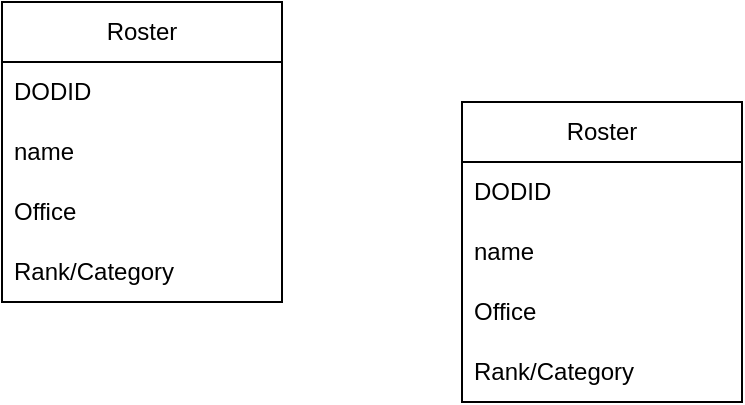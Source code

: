 <mxfile version="24.7.7">
  <diagram id="C5RBs43oDa-KdzZeNtuy" name="Page-1">
    <mxGraphModel dx="2641" dy="977" grid="1" gridSize="10" guides="1" tooltips="1" connect="1" arrows="1" fold="1" page="1" pageScale="1" pageWidth="827" pageHeight="1169" math="0" shadow="0">
      <root>
        <mxCell id="WIyWlLk6GJQsqaUBKTNV-0" />
        <mxCell id="WIyWlLk6GJQsqaUBKTNV-1" parent="WIyWlLk6GJQsqaUBKTNV-0" />
        <mxCell id="vUlH6Vl6wth67uqRiwSG-0" value="Roster" style="swimlane;fontStyle=0;childLayout=stackLayout;horizontal=1;startSize=30;horizontalStack=0;resizeParent=1;resizeParentMax=0;resizeLast=0;collapsible=1;marginBottom=0;whiteSpace=wrap;html=1;" vertex="1" parent="WIyWlLk6GJQsqaUBKTNV-1">
          <mxGeometry x="60" y="240" width="140" height="150" as="geometry" />
        </mxCell>
        <mxCell id="vUlH6Vl6wth67uqRiwSG-1" value="DODID" style="text;strokeColor=none;fillColor=none;align=left;verticalAlign=middle;spacingLeft=4;spacingRight=4;overflow=hidden;points=[[0,0.5],[1,0.5]];portConstraint=eastwest;rotatable=0;whiteSpace=wrap;html=1;" vertex="1" parent="vUlH6Vl6wth67uqRiwSG-0">
          <mxGeometry y="30" width="140" height="30" as="geometry" />
        </mxCell>
        <mxCell id="vUlH6Vl6wth67uqRiwSG-2" value="name" style="text;strokeColor=none;fillColor=none;align=left;verticalAlign=middle;spacingLeft=4;spacingRight=4;overflow=hidden;points=[[0,0.5],[1,0.5]];portConstraint=eastwest;rotatable=0;whiteSpace=wrap;html=1;" vertex="1" parent="vUlH6Vl6wth67uqRiwSG-0">
          <mxGeometry y="60" width="140" height="30" as="geometry" />
        </mxCell>
        <mxCell id="vUlH6Vl6wth67uqRiwSG-4" value="Office" style="text;strokeColor=none;fillColor=none;align=left;verticalAlign=middle;spacingLeft=4;spacingRight=4;overflow=hidden;points=[[0,0.5],[1,0.5]];portConstraint=eastwest;rotatable=0;whiteSpace=wrap;html=1;" vertex="1" parent="vUlH6Vl6wth67uqRiwSG-0">
          <mxGeometry y="90" width="140" height="30" as="geometry" />
        </mxCell>
        <mxCell id="vUlH6Vl6wth67uqRiwSG-6" value="Rank/Category" style="text;strokeColor=none;fillColor=none;align=left;verticalAlign=middle;spacingLeft=4;spacingRight=4;overflow=hidden;points=[[0,0.5],[1,0.5]];portConstraint=eastwest;rotatable=0;whiteSpace=wrap;html=1;" vertex="1" parent="vUlH6Vl6wth67uqRiwSG-0">
          <mxGeometry y="120" width="140" height="30" as="geometry" />
        </mxCell>
        <mxCell id="vUlH6Vl6wth67uqRiwSG-7" value="Roster" style="swimlane;fontStyle=0;childLayout=stackLayout;horizontal=1;startSize=30;horizontalStack=0;resizeParent=1;resizeParentMax=0;resizeLast=0;collapsible=1;marginBottom=0;whiteSpace=wrap;html=1;" vertex="1" parent="WIyWlLk6GJQsqaUBKTNV-1">
          <mxGeometry x="290" y="290" width="140" height="150" as="geometry" />
        </mxCell>
        <mxCell id="vUlH6Vl6wth67uqRiwSG-8" value="DODID" style="text;strokeColor=none;fillColor=none;align=left;verticalAlign=middle;spacingLeft=4;spacingRight=4;overflow=hidden;points=[[0,0.5],[1,0.5]];portConstraint=eastwest;rotatable=0;whiteSpace=wrap;html=1;" vertex="1" parent="vUlH6Vl6wth67uqRiwSG-7">
          <mxGeometry y="30" width="140" height="30" as="geometry" />
        </mxCell>
        <mxCell id="vUlH6Vl6wth67uqRiwSG-9" value="name" style="text;strokeColor=none;fillColor=none;align=left;verticalAlign=middle;spacingLeft=4;spacingRight=4;overflow=hidden;points=[[0,0.5],[1,0.5]];portConstraint=eastwest;rotatable=0;whiteSpace=wrap;html=1;" vertex="1" parent="vUlH6Vl6wth67uqRiwSG-7">
          <mxGeometry y="60" width="140" height="30" as="geometry" />
        </mxCell>
        <mxCell id="vUlH6Vl6wth67uqRiwSG-10" value="Office" style="text;strokeColor=none;fillColor=none;align=left;verticalAlign=middle;spacingLeft=4;spacingRight=4;overflow=hidden;points=[[0,0.5],[1,0.5]];portConstraint=eastwest;rotatable=0;whiteSpace=wrap;html=1;" vertex="1" parent="vUlH6Vl6wth67uqRiwSG-7">
          <mxGeometry y="90" width="140" height="30" as="geometry" />
        </mxCell>
        <mxCell id="vUlH6Vl6wth67uqRiwSG-11" value="Rank/Category" style="text;strokeColor=none;fillColor=none;align=left;verticalAlign=middle;spacingLeft=4;spacingRight=4;overflow=hidden;points=[[0,0.5],[1,0.5]];portConstraint=eastwest;rotatable=0;whiteSpace=wrap;html=1;" vertex="1" parent="vUlH6Vl6wth67uqRiwSG-7">
          <mxGeometry y="120" width="140" height="30" as="geometry" />
        </mxCell>
      </root>
    </mxGraphModel>
  </diagram>
</mxfile>
